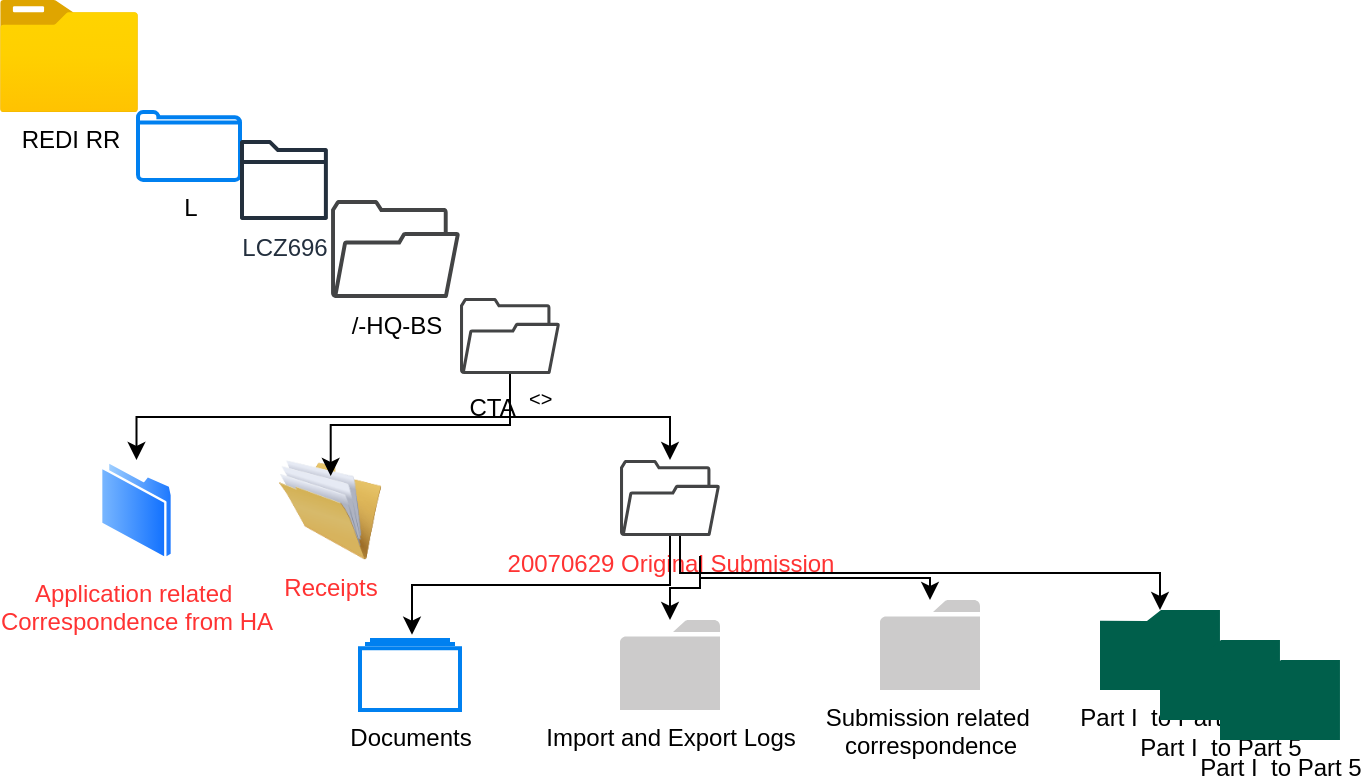 <mxfile version="24.7.6" pages="2">
  <diagram name="Page-1" id="afqI2EQTLsOWQRD4tnXt">
    <mxGraphModel dx="794" dy="500" grid="1" gridSize="10" guides="1" tooltips="1" connect="1" arrows="1" fold="1" page="1" pageScale="1" pageWidth="827" pageHeight="1169" math="0" shadow="0">
      <root>
        <mxCell id="0" />
        <mxCell id="1" parent="0" />
        <mxCell id="t-VA8x5v0h3ZRSfZjn-m-1" value="REDI RR" style="image;aspect=fixed;html=1;points=[];align=center;fontSize=12;image=img/lib/azure2/general/Folder_Blank.svg;" vertex="1" parent="1">
          <mxGeometry x="30" y="10" width="69" height="56.0" as="geometry" />
        </mxCell>
        <mxCell id="t-VA8x5v0h3ZRSfZjn-m-3" value="L" style="html=1;verticalLabelPosition=bottom;align=center;labelBackgroundColor=#ffffff;verticalAlign=top;strokeWidth=2;strokeColor=#0080F0;shadow=0;dashed=0;shape=mxgraph.ios7.icons.folder;" vertex="1" parent="1">
          <mxGeometry x="99" y="66" width="51" height="34" as="geometry" />
        </mxCell>
        <mxCell id="t-VA8x5v0h3ZRSfZjn-m-4" value="LCZ696" style="sketch=0;outlineConnect=0;fontColor=#232F3E;gradientColor=none;fillColor=#232F3D;strokeColor=none;dashed=0;verticalLabelPosition=bottom;verticalAlign=top;align=center;html=1;fontSize=12;fontStyle=0;aspect=fixed;pointerEvents=1;shape=mxgraph.aws4.folder;" vertex="1" parent="1">
          <mxGeometry x="150" y="80" width="43.94" height="40" as="geometry" />
        </mxCell>
        <mxCell id="t-VA8x5v0h3ZRSfZjn-m-5" value="/-HQ-BS" style="sketch=0;pointerEvents=1;shadow=0;dashed=0;html=1;strokeColor=none;fillColor=#434445;aspect=fixed;labelPosition=center;verticalLabelPosition=bottom;verticalAlign=top;align=center;outlineConnect=0;shape=mxgraph.vvd.folder;" vertex="1" parent="1">
          <mxGeometry x="195.53" y="110" width="64.47" height="49" as="geometry" />
        </mxCell>
        <mxCell id="t-VA8x5v0h3ZRSfZjn-m-16" style="edgeStyle=elbowEdgeStyle;rounded=0;orthogonalLoop=1;jettySize=auto;elbow=vertical;html=1;" edge="1" parent="1" source="t-VA8x5v0h3ZRSfZjn-m-6" target="t-VA8x5v0h3ZRSfZjn-m-7">
          <mxGeometry relative="1" as="geometry" />
        </mxCell>
        <mxCell id="t-VA8x5v0h3ZRSfZjn-m-6" value="CTA&amp;nbsp; &lt;sup&gt;&amp;lt;&amp;gt;&lt;/sup&gt;" style="sketch=0;pointerEvents=1;shadow=0;dashed=0;html=1;strokeColor=none;fillColor=#434445;aspect=fixed;labelPosition=center;verticalLabelPosition=bottom;verticalAlign=top;align=center;outlineConnect=0;shape=mxgraph.vvd.folder;" vertex="1" parent="1">
          <mxGeometry x="260" y="159" width="50" height="38" as="geometry" />
        </mxCell>
        <mxCell id="t-VA8x5v0h3ZRSfZjn-m-7" value="&lt;font color=&quot;#ff3333&quot;&gt;20070629 Original Submission&lt;/font&gt;" style="sketch=0;pointerEvents=1;shadow=0;dashed=0;html=1;strokeColor=none;fillColor=#434445;aspect=fixed;labelPosition=center;verticalLabelPosition=bottom;verticalAlign=top;align=center;outlineConnect=0;shape=mxgraph.vvd.folder;" vertex="1" parent="1">
          <mxGeometry x="340" y="240" width="50" height="38" as="geometry" />
        </mxCell>
        <mxCell id="t-VA8x5v0h3ZRSfZjn-m-8" value="Import and Export Logs" style="sketch=0;pointerEvents=1;shadow=0;dashed=0;html=1;strokeColor=none;labelPosition=center;verticalLabelPosition=bottom;verticalAlign=top;outlineConnect=0;align=center;shape=mxgraph.office.concepts.folder;fillColor=#CCCBCB;" vertex="1" parent="1">
          <mxGeometry x="340" y="320" width="50" height="45" as="geometry" />
        </mxCell>
        <mxCell id="t-VA8x5v0h3ZRSfZjn-m-9" value="Submission related&amp;nbsp;&lt;div&gt;correspondence&lt;/div&gt;" style="sketch=0;pointerEvents=1;shadow=0;dashed=0;html=1;strokeColor=none;labelPosition=center;verticalLabelPosition=bottom;verticalAlign=top;outlineConnect=0;align=center;shape=mxgraph.office.concepts.folder;fillColor=#CCCBCB;" vertex="1" parent="1">
          <mxGeometry x="470" y="310" width="50" height="45" as="geometry" />
        </mxCell>
        <mxCell id="t-VA8x5v0h3ZRSfZjn-m-10" value="Documents" style="html=1;verticalLabelPosition=bottom;align=center;labelBackgroundColor=#ffffff;verticalAlign=top;strokeWidth=2;strokeColor=#0080F0;shadow=0;dashed=0;shape=mxgraph.ios7.icons.folders;" vertex="1" parent="1">
          <mxGeometry x="210" y="330" width="50" height="35" as="geometry" />
        </mxCell>
        <mxCell id="t-VA8x5v0h3ZRSfZjn-m-11" value="&lt;font color=&quot;#ff3333&quot;&gt;Receipts&lt;/font&gt;" style="image;html=1;image=img/lib/clip_art/general/Full_Folder_128x128.png" vertex="1" parent="1">
          <mxGeometry x="160" y="240" width="70" height="50" as="geometry" />
        </mxCell>
        <mxCell id="t-VA8x5v0h3ZRSfZjn-m-17" style="edgeStyle=elbowEdgeStyle;rounded=0;orthogonalLoop=1;jettySize=auto;elbow=vertical;html=1;entryX=0.505;entryY=0.16;entryDx=0;entryDy=0;entryPerimeter=0;" edge="1" parent="1" source="t-VA8x5v0h3ZRSfZjn-m-6" target="t-VA8x5v0h3ZRSfZjn-m-11">
          <mxGeometry relative="1" as="geometry">
            <mxPoint x="295" y="207" as="sourcePoint" />
            <mxPoint x="375" y="250" as="targetPoint" />
          </mxGeometry>
        </mxCell>
        <mxCell id="t-VA8x5v0h3ZRSfZjn-m-18" value="&lt;font color=&quot;#ff3333&quot;&gt;Application related&amp;nbsp;&lt;/font&gt;&lt;div&gt;&lt;font color=&quot;#ff3333&quot;&gt;Correspondence from HA&lt;/font&gt;&lt;/div&gt;" style="image;aspect=fixed;perimeter=ellipsePerimeter;html=1;align=center;shadow=0;dashed=0;spacingTop=3;image=img/lib/active_directory/folder.svg;" vertex="1" parent="1">
          <mxGeometry x="80" y="240" width="36.5" height="50" as="geometry" />
        </mxCell>
        <mxCell id="t-VA8x5v0h3ZRSfZjn-m-21" style="edgeStyle=elbowEdgeStyle;rounded=0;orthogonalLoop=1;jettySize=auto;elbow=vertical;html=1;entryX=0.5;entryY=0;entryDx=0;entryDy=0;" edge="1" parent="1" source="t-VA8x5v0h3ZRSfZjn-m-6" target="t-VA8x5v0h3ZRSfZjn-m-18">
          <mxGeometry relative="1" as="geometry">
            <mxPoint x="295" y="207" as="sourcePoint" />
            <mxPoint x="205" y="258" as="targetPoint" />
          </mxGeometry>
        </mxCell>
        <mxCell id="t-VA8x5v0h3ZRSfZjn-m-22" value="Part I&amp;nbsp; to Part 5" style="sketch=0;pointerEvents=1;shadow=0;dashed=0;html=1;strokeColor=none;fillColor=#005F4B;labelPosition=center;verticalLabelPosition=bottom;verticalAlign=top;align=center;outlineConnect=0;shape=mxgraph.veeam2.folder;" vertex="1" parent="1">
          <mxGeometry x="580" y="315" width="60" height="40" as="geometry" />
        </mxCell>
        <mxCell id="t-VA8x5v0h3ZRSfZjn-m-23" value="Part I&amp;nbsp; to Part 5" style="sketch=0;pointerEvents=1;shadow=0;dashed=0;html=1;strokeColor=none;fillColor=#005F4B;labelPosition=center;verticalLabelPosition=bottom;verticalAlign=top;align=center;outlineConnect=0;shape=mxgraph.veeam2.folder;" vertex="1" parent="1">
          <mxGeometry x="610" y="330" width="60" height="40" as="geometry" />
        </mxCell>
        <mxCell id="t-VA8x5v0h3ZRSfZjn-m-24" value="Part I&amp;nbsp; to Part 5" style="sketch=0;pointerEvents=1;shadow=0;dashed=0;html=1;strokeColor=none;fillColor=#005F4B;labelPosition=center;verticalLabelPosition=bottom;verticalAlign=top;align=center;outlineConnect=0;shape=mxgraph.veeam2.folder;" vertex="1" parent="1">
          <mxGeometry x="640" y="340" width="60" height="40" as="geometry" />
        </mxCell>
        <mxCell id="t-VA8x5v0h3ZRSfZjn-m-25" style="edgeStyle=elbowEdgeStyle;rounded=0;orthogonalLoop=1;jettySize=auto;elbow=vertical;html=1;" edge="1" parent="1" target="t-VA8x5v0h3ZRSfZjn-m-22">
          <mxGeometry relative="1" as="geometry">
            <mxPoint x="370" y="278" as="sourcePoint" />
            <mxPoint x="450" y="321" as="targetPoint" />
          </mxGeometry>
        </mxCell>
        <mxCell id="t-VA8x5v0h3ZRSfZjn-m-26" style="edgeStyle=elbowEdgeStyle;rounded=0;orthogonalLoop=1;jettySize=auto;elbow=vertical;html=1;" edge="1" parent="1" target="t-VA8x5v0h3ZRSfZjn-m-9">
          <mxGeometry relative="1" as="geometry">
            <mxPoint x="380" y="288" as="sourcePoint" />
            <mxPoint x="620" y="325" as="targetPoint" />
          </mxGeometry>
        </mxCell>
        <mxCell id="t-VA8x5v0h3ZRSfZjn-m-27" style="edgeStyle=elbowEdgeStyle;rounded=0;orthogonalLoop=1;jettySize=auto;elbow=vertical;html=1;" edge="1" parent="1" target="t-VA8x5v0h3ZRSfZjn-m-8">
          <mxGeometry relative="1" as="geometry">
            <mxPoint x="380" y="288" as="sourcePoint" />
            <mxPoint x="620" y="325" as="targetPoint" />
          </mxGeometry>
        </mxCell>
        <mxCell id="t-VA8x5v0h3ZRSfZjn-m-28" style="edgeStyle=elbowEdgeStyle;rounded=0;orthogonalLoop=1;jettySize=auto;elbow=vertical;html=1;entryX=0.52;entryY=-0.076;entryDx=0;entryDy=0;entryPerimeter=0;" edge="1" parent="1" source="t-VA8x5v0h3ZRSfZjn-m-7" target="t-VA8x5v0h3ZRSfZjn-m-10">
          <mxGeometry relative="1" as="geometry">
            <mxPoint x="390" y="298" as="sourcePoint" />
            <mxPoint x="630" y="335" as="targetPoint" />
          </mxGeometry>
        </mxCell>
      </root>
    </mxGraphModel>
  </diagram>
  <diagram id="vNBMq9m4b0IV4QO9Bps9" name="Page-2">
    <mxGraphModel dx="794" dy="500" grid="1" gridSize="10" guides="1" tooltips="1" connect="1" arrows="1" fold="1" page="1" pageScale="1" pageWidth="827" pageHeight="1169" math="0" shadow="0">
      <root>
        <mxCell id="0" />
        <mxCell id="1" parent="0" />
        <mxCell id="cPrqEqO0_tD4R-z1fxM9-1" value="REDI RR" style="image;aspect=fixed;html=1;points=[];align=center;fontSize=12;image=img/lib/azure2/general/Folder_Blank.svg;" vertex="1" parent="1">
          <mxGeometry x="30" y="10" width="69" height="56.0" as="geometry" />
        </mxCell>
        <mxCell id="cPrqEqO0_tD4R-z1fxM9-5" style="edgeStyle=elbowEdgeStyle;rounded=0;orthogonalLoop=1;jettySize=auto;elbow=vertical;html=1;" edge="1" parent="1" source="cPrqEqO0_tD4R-z1fxM9-6" target="cPrqEqO0_tD4R-z1fxM9-7">
          <mxGeometry relative="1" as="geometry" />
        </mxCell>
        <mxCell id="cPrqEqO0_tD4R-z1fxM9-6" value="CTA&amp;nbsp; &lt;sup&gt;&amp;lt;&amp;gt;&lt;/sup&gt;" style="sketch=0;pointerEvents=1;shadow=0;dashed=0;html=1;strokeColor=none;fillColor=#434445;aspect=fixed;labelPosition=center;verticalLabelPosition=bottom;verticalAlign=top;align=center;outlineConnect=0;shape=mxgraph.vvd.folder;" vertex="1" parent="1">
          <mxGeometry x="260" y="159" width="50" height="38" as="geometry" />
        </mxCell>
        <mxCell id="cPrqEqO0_tD4R-z1fxM9-7" value="&lt;font color=&quot;#ff3333&quot;&gt;20070629 Original Submission&lt;/font&gt;" style="sketch=0;pointerEvents=1;shadow=0;dashed=0;html=1;strokeColor=none;fillColor=#434445;aspect=fixed;labelPosition=center;verticalLabelPosition=bottom;verticalAlign=top;align=center;outlineConnect=0;shape=mxgraph.vvd.folder;" vertex="1" parent="1">
          <mxGeometry x="340" y="240" width="50" height="38" as="geometry" />
        </mxCell>
        <mxCell id="cPrqEqO0_tD4R-z1fxM9-8" value="Import and Export Logs" style="sketch=0;pointerEvents=1;shadow=0;dashed=0;html=1;strokeColor=none;labelPosition=center;verticalLabelPosition=bottom;verticalAlign=top;outlineConnect=0;align=center;shape=mxgraph.office.concepts.folder;fillColor=#CCCBCB;" vertex="1" parent="1">
          <mxGeometry x="340" y="320" width="50" height="45" as="geometry" />
        </mxCell>
        <mxCell id="cPrqEqO0_tD4R-z1fxM9-9" value="Submission related&amp;nbsp;&lt;div&gt;correspondence&lt;/div&gt;" style="sketch=0;pointerEvents=1;shadow=0;dashed=0;html=1;strokeColor=none;labelPosition=center;verticalLabelPosition=bottom;verticalAlign=top;outlineConnect=0;align=center;shape=mxgraph.office.concepts.folder;fillColor=#CCCBCB;" vertex="1" parent="1">
          <mxGeometry x="470" y="310" width="50" height="45" as="geometry" />
        </mxCell>
        <mxCell id="cPrqEqO0_tD4R-z1fxM9-10" value="Documents" style="html=1;verticalLabelPosition=bottom;align=center;labelBackgroundColor=#ffffff;verticalAlign=top;strokeWidth=2;strokeColor=#0080F0;shadow=0;dashed=0;shape=mxgraph.ios7.icons.folders;" vertex="1" parent="1">
          <mxGeometry x="210" y="330" width="50" height="35" as="geometry" />
        </mxCell>
        <mxCell id="cPrqEqO0_tD4R-z1fxM9-11" value="&lt;font color=&quot;#ff3333&quot;&gt;Receipts&lt;/font&gt;" style="image;html=1;image=img/lib/clip_art/general/Full_Folder_128x128.png" vertex="1" parent="1">
          <mxGeometry x="160" y="240" width="70" height="50" as="geometry" />
        </mxCell>
        <mxCell id="cPrqEqO0_tD4R-z1fxM9-12" style="edgeStyle=elbowEdgeStyle;rounded=0;orthogonalLoop=1;jettySize=auto;elbow=vertical;html=1;entryX=0.505;entryY=0.16;entryDx=0;entryDy=0;entryPerimeter=0;" edge="1" parent="1" source="cPrqEqO0_tD4R-z1fxM9-6" target="cPrqEqO0_tD4R-z1fxM9-11">
          <mxGeometry relative="1" as="geometry">
            <mxPoint x="295" y="207" as="sourcePoint" />
            <mxPoint x="375" y="250" as="targetPoint" />
          </mxGeometry>
        </mxCell>
        <mxCell id="cPrqEqO0_tD4R-z1fxM9-13" value="&lt;font color=&quot;#ff3333&quot;&gt;Application related&amp;nbsp;&lt;/font&gt;&lt;div&gt;&lt;font color=&quot;#ff3333&quot;&gt;Correspondence from HA&lt;/font&gt;&lt;/div&gt;" style="image;aspect=fixed;perimeter=ellipsePerimeter;html=1;align=center;shadow=0;dashed=0;spacingTop=3;image=img/lib/active_directory/folder.svg;" vertex="1" parent="1">
          <mxGeometry x="74" y="240" width="36.5" height="50" as="geometry" />
        </mxCell>
        <mxCell id="cPrqEqO0_tD4R-z1fxM9-14" style="edgeStyle=elbowEdgeStyle;rounded=0;orthogonalLoop=1;jettySize=auto;elbow=vertical;html=1;entryX=0.5;entryY=0;entryDx=0;entryDy=0;" edge="1" parent="1" target="cPrqEqO0_tD4R-z1fxM9-13">
          <mxGeometry relative="1" as="geometry">
            <mxPoint x="279" y="197" as="sourcePoint" />
            <mxPoint x="199" y="258" as="targetPoint" />
          </mxGeometry>
        </mxCell>
        <mxCell id="cPrqEqO0_tD4R-z1fxM9-15" value="Part I&amp;nbsp; to Part 5" style="sketch=0;pointerEvents=1;shadow=0;dashed=0;html=1;strokeColor=none;fillColor=#005F4B;labelPosition=center;verticalLabelPosition=bottom;verticalAlign=top;align=center;outlineConnect=0;shape=mxgraph.veeam2.folder;" vertex="1" parent="1">
          <mxGeometry x="580" y="315" width="60" height="40" as="geometry" />
        </mxCell>
        <mxCell id="cPrqEqO0_tD4R-z1fxM9-16" value="Part I&amp;nbsp; to Part 5" style="sketch=0;pointerEvents=1;shadow=0;dashed=0;html=1;strokeColor=none;fillColor=#005F4B;labelPosition=center;verticalLabelPosition=bottom;verticalAlign=top;align=center;outlineConnect=0;shape=mxgraph.veeam2.folder;" vertex="1" parent="1">
          <mxGeometry x="610" y="330" width="60" height="40" as="geometry" />
        </mxCell>
        <mxCell id="cPrqEqO0_tD4R-z1fxM9-17" value="Part I&amp;nbsp; to Part 5" style="sketch=0;pointerEvents=1;shadow=0;dashed=0;html=1;strokeColor=none;fillColor=#005F4B;labelPosition=center;verticalLabelPosition=bottom;verticalAlign=top;align=center;outlineConnect=0;shape=mxgraph.veeam2.folder;" vertex="1" parent="1">
          <mxGeometry x="640" y="340" width="60" height="40" as="geometry" />
        </mxCell>
        <mxCell id="cPrqEqO0_tD4R-z1fxM9-18" style="edgeStyle=elbowEdgeStyle;rounded=0;orthogonalLoop=1;jettySize=auto;elbow=vertical;html=1;" edge="1" parent="1" target="cPrqEqO0_tD4R-z1fxM9-15">
          <mxGeometry relative="1" as="geometry">
            <mxPoint x="370" y="278" as="sourcePoint" />
            <mxPoint x="450" y="321" as="targetPoint" />
          </mxGeometry>
        </mxCell>
        <mxCell id="cPrqEqO0_tD4R-z1fxM9-19" style="edgeStyle=elbowEdgeStyle;rounded=0;orthogonalLoop=1;jettySize=auto;elbow=vertical;html=1;" edge="1" parent="1" target="cPrqEqO0_tD4R-z1fxM9-9">
          <mxGeometry relative="1" as="geometry">
            <mxPoint x="380" y="288" as="sourcePoint" />
            <mxPoint x="620" y="325" as="targetPoint" />
          </mxGeometry>
        </mxCell>
        <mxCell id="cPrqEqO0_tD4R-z1fxM9-20" style="edgeStyle=elbowEdgeStyle;rounded=0;orthogonalLoop=1;jettySize=auto;elbow=vertical;html=1;" edge="1" parent="1" target="cPrqEqO0_tD4R-z1fxM9-8">
          <mxGeometry relative="1" as="geometry">
            <mxPoint x="380" y="288" as="sourcePoint" />
            <mxPoint x="620" y="325" as="targetPoint" />
          </mxGeometry>
        </mxCell>
        <mxCell id="cPrqEqO0_tD4R-z1fxM9-21" style="edgeStyle=elbowEdgeStyle;rounded=0;orthogonalLoop=1;jettySize=auto;elbow=vertical;html=1;entryX=0.52;entryY=-0.076;entryDx=0;entryDy=0;entryPerimeter=0;" edge="1" parent="1" source="cPrqEqO0_tD4R-z1fxM9-7" target="cPrqEqO0_tD4R-z1fxM9-10">
          <mxGeometry relative="1" as="geometry">
            <mxPoint x="390" y="298" as="sourcePoint" />
            <mxPoint x="630" y="335" as="targetPoint" />
          </mxGeometry>
        </mxCell>
        <mxCell id="cPrqEqO0_tD4R-z1fxM9-22" value="L" style="image;aspect=fixed;html=1;points=[];align=center;fontSize=12;image=img/lib/azure2/general/Folder_Blank.svg;" vertex="1" parent="1">
          <mxGeometry x="91" y="40" width="69" height="56.0" as="geometry" />
        </mxCell>
        <mxCell id="cPrqEqO0_tD4R-z1fxM9-23" value="&lt;span style=&quot;color: rgb(35, 47, 62); background-color: rgb(251, 251, 251);&quot;&gt;LCZ696&lt;/span&gt;" style="image;aspect=fixed;html=1;points=[];align=center;fontSize=12;image=img/lib/azure2/general/Folder_Blank.svg;" vertex="1" parent="1">
          <mxGeometry x="150" y="66" width="69" height="56.0" as="geometry" />
        </mxCell>
        <mxCell id="cPrqEqO0_tD4R-z1fxM9-24" value="&lt;span style=&quot;background-color: rgb(251, 251, 251);&quot;&gt;-HQ-BS&lt;/span&gt;" style="image;aspect=fixed;html=1;points=[];align=center;fontSize=12;image=img/lib/azure2/general/Folder_Blank.svg;" vertex="1" parent="1">
          <mxGeometry x="210" y="90" width="69" height="56.0" as="geometry" />
        </mxCell>
      </root>
    </mxGraphModel>
  </diagram>
</mxfile>
